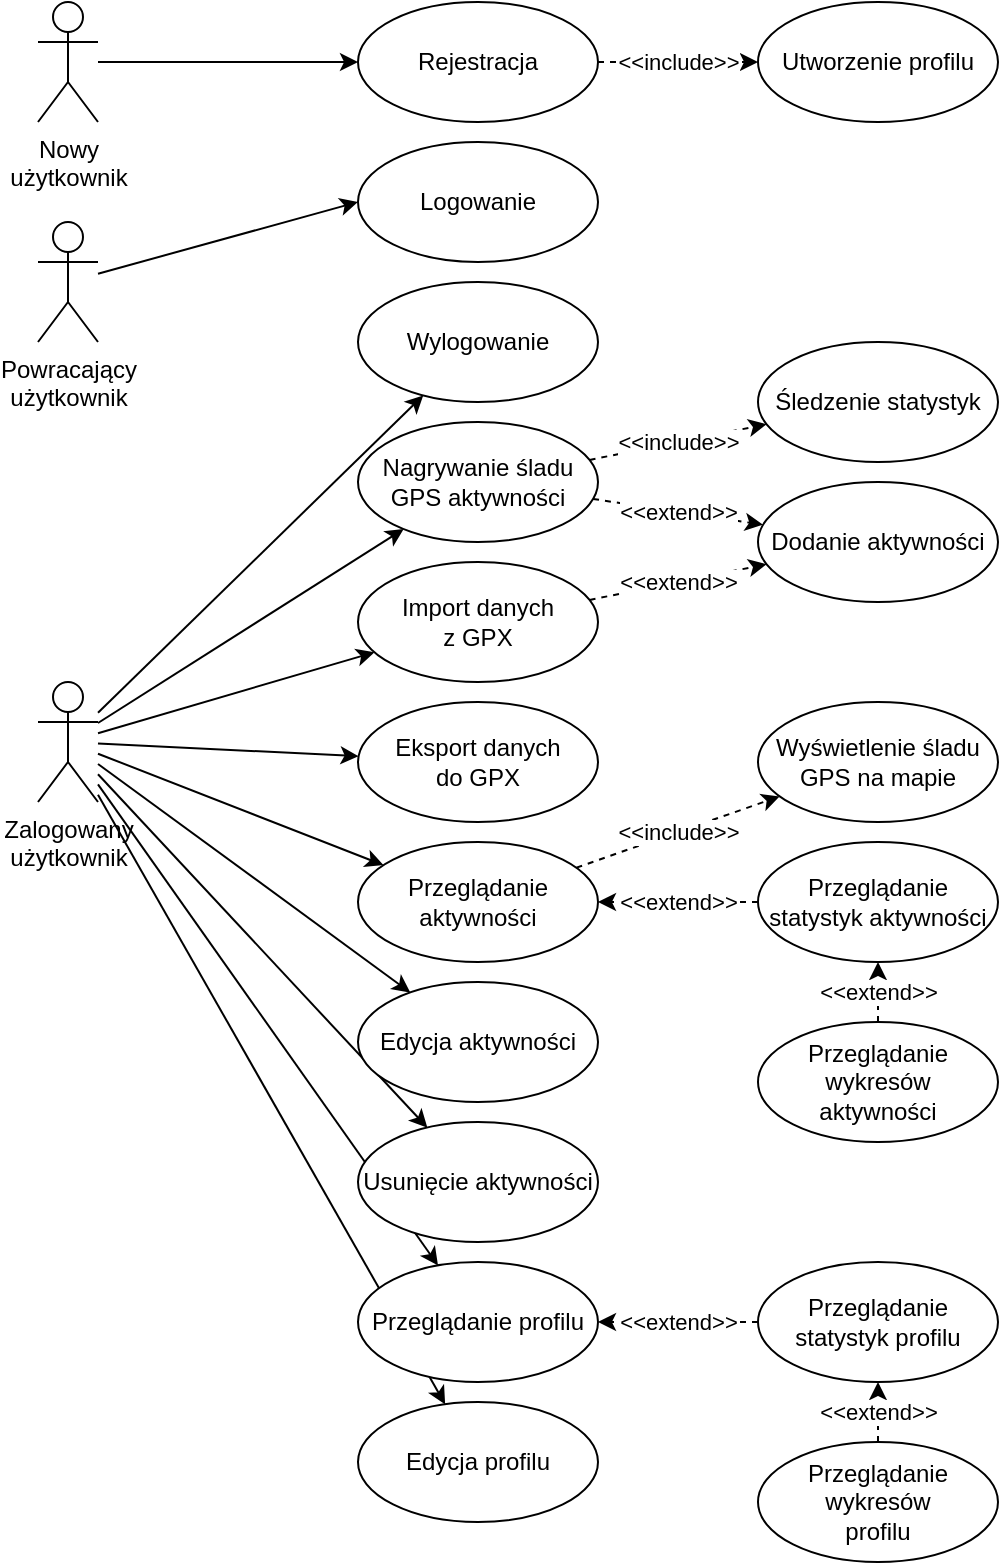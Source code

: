 <mxfile version="15.8.6" type="device"><diagram id="d8a79qlwctvYHVWaglGD" name="Page-1"><mxGraphModel dx="2000" dy="806" grid="1" gridSize="10" guides="1" tooltips="1" connect="1" arrows="1" fold="1" page="1" pageScale="1" pageWidth="850" pageHeight="1100" math="0" shadow="0"><root><mxCell id="0"/><mxCell id="1" parent="0"/><mxCell id="2Y68kN8WB5MiwvNDtIjN-14" style="rounded=0;orthogonalLoop=1;jettySize=auto;html=1;entryX=0;entryY=0.5;entryDx=0;entryDy=0;" edge="1" parent="1" source="2Y68kN8WB5MiwvNDtIjN-1" target="2Y68kN8WB5MiwvNDtIjN-3"><mxGeometry relative="1" as="geometry"/></mxCell><mxCell id="2Y68kN8WB5MiwvNDtIjN-1" value="Nowy &lt;br&gt;użytkownik" style="shape=umlActor;verticalLabelPosition=bottom;verticalAlign=top;html=1;outlineConnect=0;" vertex="1" parent="1"><mxGeometry x="20" y="10" width="30" height="60" as="geometry"/></mxCell><mxCell id="2Y68kN8WB5MiwvNDtIjN-19" style="edgeStyle=none;rounded=0;orthogonalLoop=1;jettySize=auto;html=1;" edge="1" parent="1" source="2Y68kN8WB5MiwvNDtIjN-2" target="2Y68kN8WB5MiwvNDtIjN-6"><mxGeometry relative="1" as="geometry"/></mxCell><mxCell id="2Y68kN8WB5MiwvNDtIjN-20" style="edgeStyle=none;rounded=0;orthogonalLoop=1;jettySize=auto;html=1;" edge="1" parent="1" source="2Y68kN8WB5MiwvNDtIjN-2" target="2Y68kN8WB5MiwvNDtIjN-7"><mxGeometry relative="1" as="geometry"/></mxCell><mxCell id="2Y68kN8WB5MiwvNDtIjN-21" style="edgeStyle=none;rounded=0;orthogonalLoop=1;jettySize=auto;html=1;" edge="1" parent="1" source="2Y68kN8WB5MiwvNDtIjN-2" target="2Y68kN8WB5MiwvNDtIjN-8"><mxGeometry relative="1" as="geometry"/></mxCell><mxCell id="2Y68kN8WB5MiwvNDtIjN-31" style="edgeStyle=none;rounded=0;orthogonalLoop=1;jettySize=auto;html=1;" edge="1" parent="1" source="2Y68kN8WB5MiwvNDtIjN-2" target="2Y68kN8WB5MiwvNDtIjN-10"><mxGeometry relative="1" as="geometry"/></mxCell><mxCell id="2Y68kN8WB5MiwvNDtIjN-33" style="edgeStyle=none;rounded=0;orthogonalLoop=1;jettySize=auto;html=1;" edge="1" parent="1" source="2Y68kN8WB5MiwvNDtIjN-2" target="2Y68kN8WB5MiwvNDtIjN-11"><mxGeometry relative="1" as="geometry"/></mxCell><mxCell id="2Y68kN8WB5MiwvNDtIjN-34" style="edgeStyle=none;rounded=0;orthogonalLoop=1;jettySize=auto;html=1;" edge="1" parent="1" source="2Y68kN8WB5MiwvNDtIjN-2" target="2Y68kN8WB5MiwvNDtIjN-12"><mxGeometry relative="1" as="geometry"/></mxCell><mxCell id="2Y68kN8WB5MiwvNDtIjN-35" style="edgeStyle=none;rounded=0;orthogonalLoop=1;jettySize=auto;html=1;" edge="1" parent="1" source="2Y68kN8WB5MiwvNDtIjN-2" target="2Y68kN8WB5MiwvNDtIjN-24"><mxGeometry relative="1" as="geometry"/></mxCell><mxCell id="2Y68kN8WB5MiwvNDtIjN-36" style="edgeStyle=none;rounded=0;orthogonalLoop=1;jettySize=auto;html=1;" edge="1" parent="1" source="2Y68kN8WB5MiwvNDtIjN-2" target="2Y68kN8WB5MiwvNDtIjN-23"><mxGeometry relative="1" as="geometry"/></mxCell><mxCell id="2Y68kN8WB5MiwvNDtIjN-46" style="edgeStyle=none;rounded=0;orthogonalLoop=1;jettySize=auto;html=1;" edge="1" parent="1" source="2Y68kN8WB5MiwvNDtIjN-2" target="2Y68kN8WB5MiwvNDtIjN-45"><mxGeometry relative="1" as="geometry"/></mxCell><mxCell id="2Y68kN8WB5MiwvNDtIjN-2" value="Zalogowany&lt;br&gt;użytkownik" style="shape=umlActor;verticalLabelPosition=bottom;verticalAlign=top;html=1;outlineConnect=0;" vertex="1" parent="1"><mxGeometry x="20" y="350" width="30" height="60" as="geometry"/></mxCell><mxCell id="2Y68kN8WB5MiwvNDtIjN-26" value="&amp;lt;&amp;lt;include&amp;gt;&amp;gt;" style="edgeStyle=none;rounded=0;orthogonalLoop=1;jettySize=auto;html=1;dashed=1;" edge="1" parent="1" source="2Y68kN8WB5MiwvNDtIjN-3" target="2Y68kN8WB5MiwvNDtIjN-25"><mxGeometry relative="1" as="geometry"/></mxCell><mxCell id="2Y68kN8WB5MiwvNDtIjN-3" value="Rejestracja" style="ellipse;whiteSpace=wrap;html=1;" vertex="1" parent="1"><mxGeometry x="180" y="10" width="120" height="60" as="geometry"/></mxCell><mxCell id="2Y68kN8WB5MiwvNDtIjN-5" value="Logowanie" style="ellipse;whiteSpace=wrap;html=1;" vertex="1" parent="1"><mxGeometry x="180" y="80" width="120" height="60" as="geometry"/></mxCell><mxCell id="2Y68kN8WB5MiwvNDtIjN-17" value="&amp;lt;&amp;lt;extend&amp;gt;&amp;gt;" style="edgeStyle=none;rounded=0;orthogonalLoop=1;jettySize=auto;html=1;dashed=1;" edge="1" parent="1" source="2Y68kN8WB5MiwvNDtIjN-6" target="2Y68kN8WB5MiwvNDtIjN-9"><mxGeometry relative="1" as="geometry"/></mxCell><mxCell id="2Y68kN8WB5MiwvNDtIjN-48" value="&amp;lt;&amp;lt;include&amp;gt;&amp;gt;" style="edgeStyle=none;rounded=0;orthogonalLoop=1;jettySize=auto;html=1;dashed=1;" edge="1" parent="1" source="2Y68kN8WB5MiwvNDtIjN-6" target="2Y68kN8WB5MiwvNDtIjN-47"><mxGeometry relative="1" as="geometry"/></mxCell><mxCell id="2Y68kN8WB5MiwvNDtIjN-6" value="Nagrywanie śladu GPS aktywności" style="ellipse;whiteSpace=wrap;html=1;" vertex="1" parent="1"><mxGeometry x="180" y="220" width="120" height="60" as="geometry"/></mxCell><mxCell id="2Y68kN8WB5MiwvNDtIjN-18" value="&amp;lt;&amp;lt;extend&amp;gt;&amp;gt;" style="edgeStyle=none;rounded=0;orthogonalLoop=1;jettySize=auto;html=1;dashed=1;" edge="1" parent="1" source="2Y68kN8WB5MiwvNDtIjN-7" target="2Y68kN8WB5MiwvNDtIjN-9"><mxGeometry relative="1" as="geometry"/></mxCell><mxCell id="2Y68kN8WB5MiwvNDtIjN-7" value="Import danych&lt;br&gt;z GPX" style="ellipse;whiteSpace=wrap;html=1;" vertex="1" parent="1"><mxGeometry x="180" y="290" width="120" height="60" as="geometry"/></mxCell><mxCell id="2Y68kN8WB5MiwvNDtIjN-8" value="Eksport danych &lt;br&gt;do GPX" style="ellipse;whiteSpace=wrap;html=1;" vertex="1" parent="1"><mxGeometry x="180" y="360" width="120" height="60" as="geometry"/></mxCell><mxCell id="2Y68kN8WB5MiwvNDtIjN-9" value="Dodanie aktywności" style="ellipse;whiteSpace=wrap;html=1;" vertex="1" parent="1"><mxGeometry x="380" y="250" width="120" height="60" as="geometry"/></mxCell><mxCell id="2Y68kN8WB5MiwvNDtIjN-10" value="Usunięcie aktywności" style="ellipse;whiteSpace=wrap;html=1;" vertex="1" parent="1"><mxGeometry x="180" y="570" width="120" height="60" as="geometry"/></mxCell><mxCell id="2Y68kN8WB5MiwvNDtIjN-11" value="Edycja aktywności" style="ellipse;whiteSpace=wrap;html=1;" vertex="1" parent="1"><mxGeometry x="180" y="500" width="120" height="60" as="geometry"/></mxCell><mxCell id="2Y68kN8WB5MiwvNDtIjN-27" value="&amp;lt;&amp;lt;extend&amp;gt;&amp;gt;" style="edgeStyle=none;rounded=0;orthogonalLoop=1;jettySize=auto;html=1;dashed=1;exitX=0;exitY=0.5;exitDx=0;exitDy=0;" edge="1" parent="1" source="2Y68kN8WB5MiwvNDtIjN-28" target="2Y68kN8WB5MiwvNDtIjN-12"><mxGeometry relative="1" as="geometry"><mxPoint x="330" y="610" as="targetPoint"/></mxGeometry></mxCell><mxCell id="2Y68kN8WB5MiwvNDtIjN-43" value="&amp;lt;&amp;lt;include&amp;gt;&amp;gt;" style="edgeStyle=none;rounded=0;orthogonalLoop=1;jettySize=auto;html=1;dashed=1;" edge="1" parent="1" source="2Y68kN8WB5MiwvNDtIjN-12" target="2Y68kN8WB5MiwvNDtIjN-42"><mxGeometry relative="1" as="geometry"/></mxCell><mxCell id="2Y68kN8WB5MiwvNDtIjN-12" value="Przeglądanie aktywności" style="ellipse;whiteSpace=wrap;html=1;" vertex="1" parent="1"><mxGeometry x="180" y="430" width="120" height="60" as="geometry"/></mxCell><mxCell id="2Y68kN8WB5MiwvNDtIjN-23" value="Edycja profilu" style="ellipse;whiteSpace=wrap;html=1;" vertex="1" parent="1"><mxGeometry x="180" y="710" width="120" height="60" as="geometry"/></mxCell><mxCell id="2Y68kN8WB5MiwvNDtIjN-24" value="Przeglądanie profilu" style="ellipse;whiteSpace=wrap;html=1;" vertex="1" parent="1"><mxGeometry x="180" y="640" width="120" height="60" as="geometry"/></mxCell><mxCell id="2Y68kN8WB5MiwvNDtIjN-25" value="Utworzenie profilu" style="ellipse;whiteSpace=wrap;html=1;" vertex="1" parent="1"><mxGeometry x="380" y="10" width="120" height="60" as="geometry"/></mxCell><mxCell id="2Y68kN8WB5MiwvNDtIjN-28" value="Przeglądanie statystyk aktywności" style="ellipse;whiteSpace=wrap;html=1;" vertex="1" parent="1"><mxGeometry x="380" y="430" width="120" height="60" as="geometry"/></mxCell><mxCell id="2Y68kN8WB5MiwvNDtIjN-38" value="&amp;lt;&amp;lt;extend&amp;gt;&amp;gt;" style="edgeStyle=none;rounded=0;orthogonalLoop=1;jettySize=auto;html=1;dashed=1;" edge="1" parent="1" source="2Y68kN8WB5MiwvNDtIjN-29" target="2Y68kN8WB5MiwvNDtIjN-28"><mxGeometry relative="1" as="geometry"/></mxCell><mxCell id="2Y68kN8WB5MiwvNDtIjN-29" value="Przeglądanie wykresów &lt;br&gt;aktywności" style="ellipse;whiteSpace=wrap;html=1;" vertex="1" parent="1"><mxGeometry x="380" y="520" width="120" height="60" as="geometry"/></mxCell><mxCell id="2Y68kN8WB5MiwvNDtIjN-39" value="&amp;lt;&amp;lt;extend&amp;gt;&amp;gt;" style="edgeStyle=none;rounded=0;orthogonalLoop=1;jettySize=auto;html=1;dashed=1;" edge="1" parent="1" source="2Y68kN8WB5MiwvNDtIjN-30" target="2Y68kN8WB5MiwvNDtIjN-24"><mxGeometry relative="1" as="geometry"/></mxCell><mxCell id="2Y68kN8WB5MiwvNDtIjN-30" value="Przeglądanie statystyk profilu" style="ellipse;whiteSpace=wrap;html=1;" vertex="1" parent="1"><mxGeometry x="380" y="640" width="120" height="60" as="geometry"/></mxCell><mxCell id="2Y68kN8WB5MiwvNDtIjN-41" value="&amp;lt;&amp;lt;extend&amp;gt;&amp;gt;" style="edgeStyle=none;rounded=0;orthogonalLoop=1;jettySize=auto;html=1;dashed=1;" edge="1" parent="1" source="2Y68kN8WB5MiwvNDtIjN-40" target="2Y68kN8WB5MiwvNDtIjN-30"><mxGeometry relative="1" as="geometry"/></mxCell><mxCell id="2Y68kN8WB5MiwvNDtIjN-40" value="Przeglądanie wykresów &lt;br&gt;profilu&lt;br&gt;" style="ellipse;whiteSpace=wrap;html=1;" vertex="1" parent="1"><mxGeometry x="380" y="730" width="120" height="60" as="geometry"/></mxCell><mxCell id="2Y68kN8WB5MiwvNDtIjN-42" value="Wyświetlenie śladu GPS na mapie" style="ellipse;whiteSpace=wrap;html=1;" vertex="1" parent="1"><mxGeometry x="380" y="360" width="120" height="60" as="geometry"/></mxCell><mxCell id="2Y68kN8WB5MiwvNDtIjN-45" value="Wylogowanie" style="ellipse;whiteSpace=wrap;html=1;" vertex="1" parent="1"><mxGeometry x="180" y="150" width="120" height="60" as="geometry"/></mxCell><mxCell id="2Y68kN8WB5MiwvNDtIjN-47" value="Śledzenie statystyk" style="ellipse;whiteSpace=wrap;html=1;" vertex="1" parent="1"><mxGeometry x="380" y="180" width="120" height="60" as="geometry"/></mxCell><mxCell id="2Y68kN8WB5MiwvNDtIjN-50" style="edgeStyle=none;rounded=0;orthogonalLoop=1;jettySize=auto;html=1;entryX=0;entryY=0.5;entryDx=0;entryDy=0;" edge="1" parent="1" source="2Y68kN8WB5MiwvNDtIjN-49" target="2Y68kN8WB5MiwvNDtIjN-5"><mxGeometry relative="1" as="geometry"/></mxCell><mxCell id="2Y68kN8WB5MiwvNDtIjN-49" value="Powracający &lt;br&gt;użytkownik" style="shape=umlActor;verticalLabelPosition=bottom;verticalAlign=top;html=1;outlineConnect=0;" vertex="1" parent="1"><mxGeometry x="20" y="120" width="30" height="60" as="geometry"/></mxCell></root></mxGraphModel></diagram></mxfile>